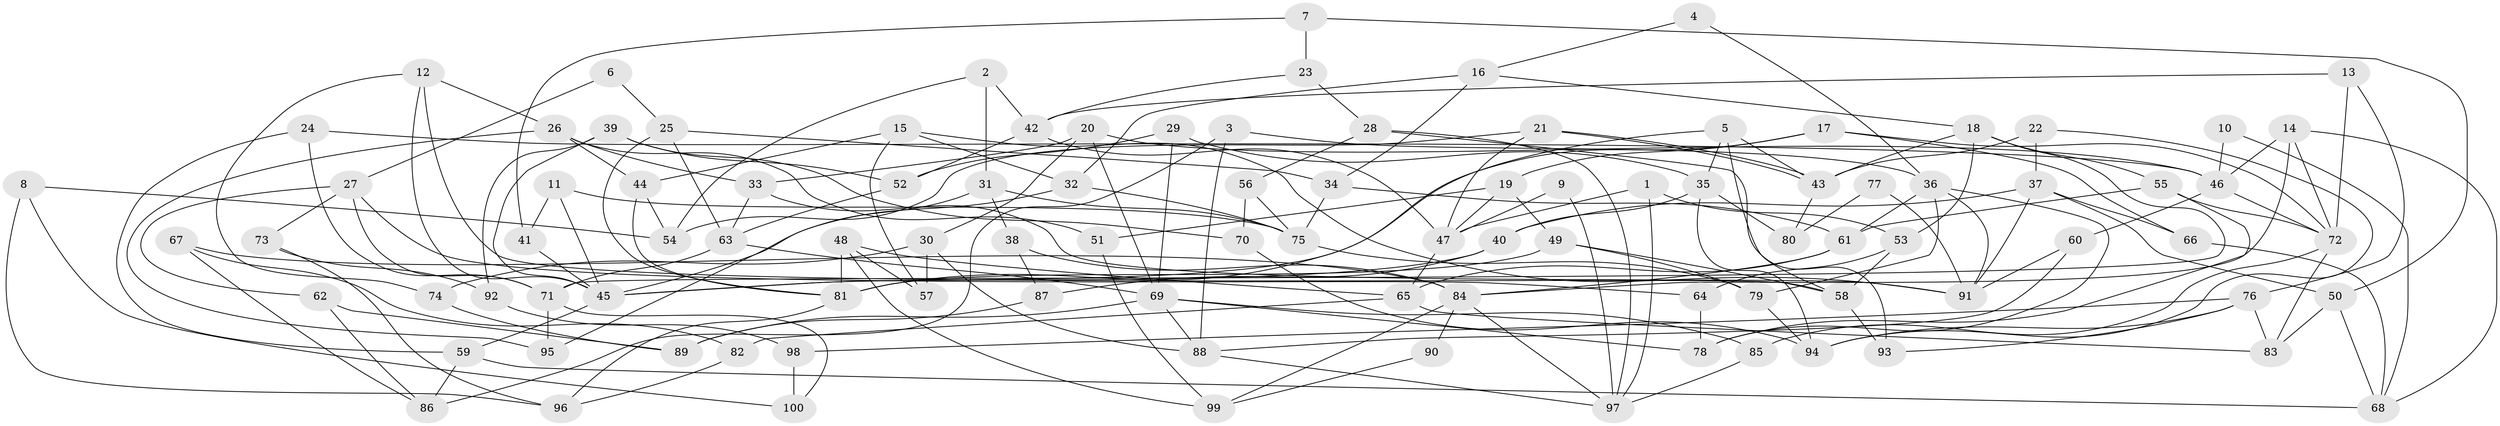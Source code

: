 // Generated by graph-tools (version 1.1) at 2025/51/03/09/25 04:51:13]
// undirected, 100 vertices, 200 edges
graph export_dot {
graph [start="1"]
  node [color=gray90,style=filled];
  1;
  2;
  3;
  4;
  5;
  6;
  7;
  8;
  9;
  10;
  11;
  12;
  13;
  14;
  15;
  16;
  17;
  18;
  19;
  20;
  21;
  22;
  23;
  24;
  25;
  26;
  27;
  28;
  29;
  30;
  31;
  32;
  33;
  34;
  35;
  36;
  37;
  38;
  39;
  40;
  41;
  42;
  43;
  44;
  45;
  46;
  47;
  48;
  49;
  50;
  51;
  52;
  53;
  54;
  55;
  56;
  57;
  58;
  59;
  60;
  61;
  62;
  63;
  64;
  65;
  66;
  67;
  68;
  69;
  70;
  71;
  72;
  73;
  74;
  75;
  76;
  77;
  78;
  79;
  80;
  81;
  82;
  83;
  84;
  85;
  86;
  87;
  88;
  89;
  90;
  91;
  92;
  93;
  94;
  95;
  96;
  97;
  98;
  99;
  100;
  1 -- 53;
  1 -- 97;
  1 -- 47;
  2 -- 31;
  2 -- 54;
  2 -- 42;
  3 -- 88;
  3 -- 36;
  3 -- 86;
  4 -- 36;
  4 -- 16;
  5 -- 43;
  5 -- 35;
  5 -- 58;
  5 -- 81;
  6 -- 25;
  6 -- 27;
  7 -- 23;
  7 -- 41;
  7 -- 50;
  8 -- 96;
  8 -- 54;
  8 -- 100;
  9 -- 97;
  9 -- 47;
  10 -- 68;
  10 -- 46;
  11 -- 45;
  11 -- 75;
  11 -- 41;
  12 -- 58;
  12 -- 45;
  12 -- 26;
  12 -- 74;
  13 -- 76;
  13 -- 72;
  13 -- 42;
  14 -- 84;
  14 -- 68;
  14 -- 46;
  14 -- 72;
  15 -- 57;
  15 -- 91;
  15 -- 32;
  15 -- 44;
  16 -- 32;
  16 -- 34;
  16 -- 18;
  17 -- 72;
  17 -- 45;
  17 -- 19;
  17 -- 66;
  18 -- 55;
  18 -- 43;
  18 -- 53;
  18 -- 71;
  19 -- 47;
  19 -- 49;
  19 -- 51;
  20 -- 46;
  20 -- 69;
  20 -- 30;
  20 -- 33;
  21 -- 47;
  21 -- 43;
  21 -- 43;
  21 -- 54;
  22 -- 94;
  22 -- 43;
  22 -- 37;
  23 -- 42;
  23 -- 28;
  24 -- 71;
  24 -- 46;
  24 -- 59;
  25 -- 81;
  25 -- 63;
  25 -- 34;
  26 -- 33;
  26 -- 44;
  26 -- 51;
  26 -- 95;
  27 -- 71;
  27 -- 64;
  27 -- 62;
  27 -- 73;
  28 -- 97;
  28 -- 56;
  28 -- 93;
  29 -- 69;
  29 -- 35;
  29 -- 52;
  30 -- 74;
  30 -- 57;
  30 -- 88;
  31 -- 38;
  31 -- 95;
  31 -- 75;
  32 -- 75;
  32 -- 45;
  33 -- 91;
  33 -- 63;
  34 -- 61;
  34 -- 75;
  35 -- 40;
  35 -- 94;
  35 -- 80;
  36 -- 61;
  36 -- 79;
  36 -- 78;
  36 -- 91;
  37 -- 50;
  37 -- 40;
  37 -- 66;
  37 -- 91;
  38 -- 87;
  38 -- 84;
  39 -- 92;
  39 -- 52;
  39 -- 45;
  39 -- 70;
  40 -- 45;
  40 -- 87;
  41 -- 45;
  42 -- 47;
  42 -- 52;
  43 -- 80;
  44 -- 54;
  44 -- 81;
  45 -- 59;
  46 -- 72;
  46 -- 60;
  47 -- 65;
  48 -- 65;
  48 -- 81;
  48 -- 57;
  48 -- 99;
  49 -- 81;
  49 -- 58;
  49 -- 79;
  50 -- 68;
  50 -- 83;
  51 -- 99;
  52 -- 63;
  53 -- 58;
  53 -- 64;
  55 -- 78;
  55 -- 72;
  55 -- 61;
  56 -- 75;
  56 -- 70;
  58 -- 93;
  59 -- 68;
  59 -- 86;
  60 -- 91;
  60 -- 88;
  61 -- 84;
  61 -- 65;
  62 -- 86;
  62 -- 89;
  63 -- 69;
  63 -- 71;
  64 -- 78;
  65 -- 82;
  65 -- 83;
  66 -- 68;
  67 -- 86;
  67 -- 84;
  67 -- 82;
  69 -- 88;
  69 -- 78;
  69 -- 85;
  69 -- 89;
  70 -- 94;
  71 -- 95;
  71 -- 100;
  72 -- 83;
  72 -- 85;
  73 -- 96;
  73 -- 92;
  74 -- 89;
  75 -- 79;
  76 -- 83;
  76 -- 93;
  76 -- 94;
  76 -- 98;
  77 -- 80;
  77 -- 91;
  79 -- 94;
  81 -- 96;
  82 -- 96;
  84 -- 99;
  84 -- 97;
  84 -- 90;
  85 -- 97;
  87 -- 89;
  88 -- 97;
  90 -- 99;
  92 -- 98;
  98 -- 100;
}
